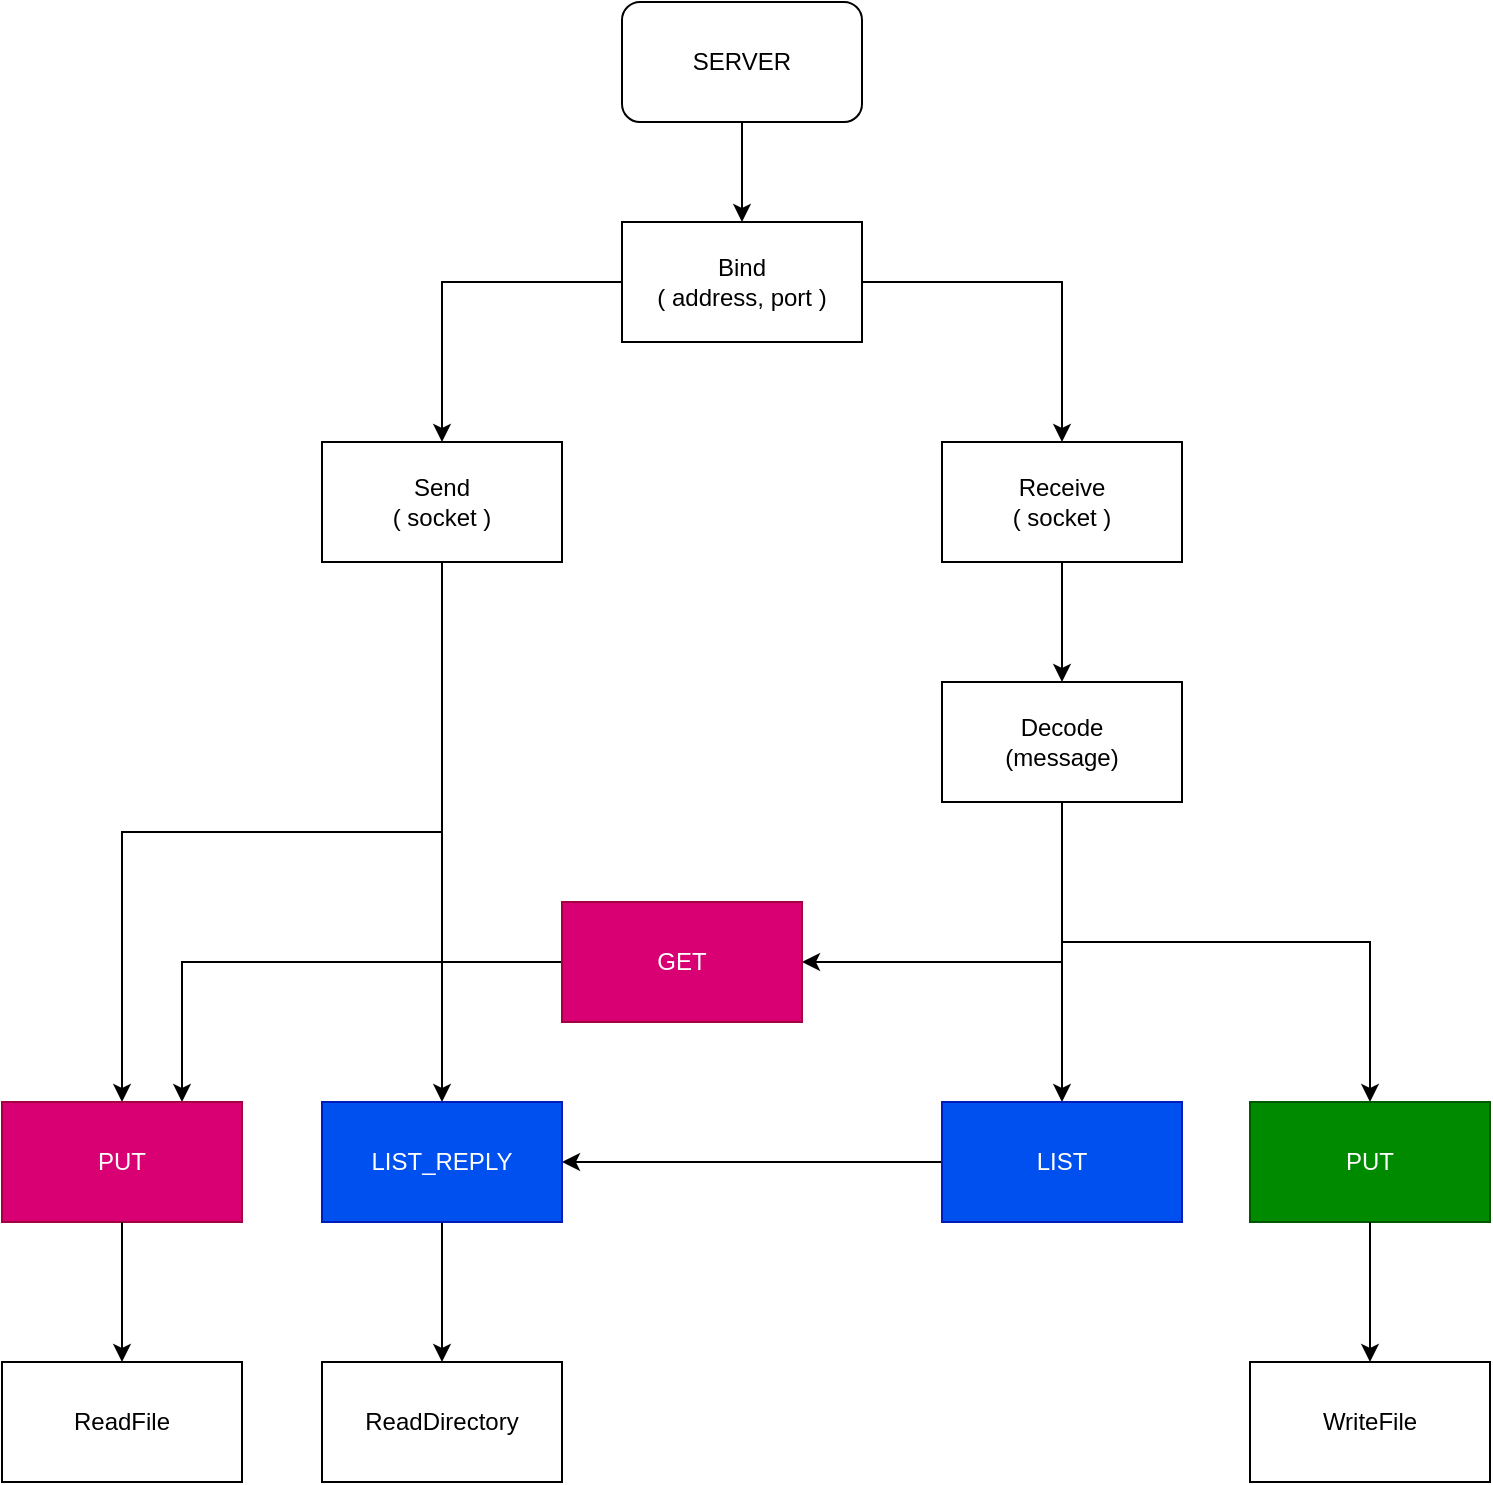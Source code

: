 <mxfile version="19.0.3" type="device" pages="5"><diagram id="BuU-cBM_D8Fx_hjO9XRm" name="Page-1"><mxGraphModel dx="2249" dy="865" grid="1" gridSize="10" guides="1" tooltips="1" connect="1" arrows="1" fold="1" page="1" pageScale="1" pageWidth="827" pageHeight="1169" math="0" shadow="0"><root><mxCell id="0"/><mxCell id="1" parent="0"/><mxCell id="dhkCpb2xkapZG5InoXQy-5" style="edgeStyle=orthogonalEdgeStyle;rounded=0;orthogonalLoop=1;jettySize=auto;html=1;" parent="1" source="dhkCpb2xkapZG5InoXQy-1" target="dhkCpb2xkapZG5InoXQy-3" edge="1"><mxGeometry relative="1" as="geometry"/></mxCell><mxCell id="dhkCpb2xkapZG5InoXQy-1" value="SERVER" style="rounded=1;whiteSpace=wrap;html=1;" parent="1" vertex="1"><mxGeometry x="40" y="140" width="120" height="60" as="geometry"/></mxCell><mxCell id="dhkCpb2xkapZG5InoXQy-6" style="edgeStyle=orthogonalEdgeStyle;rounded=0;orthogonalLoop=1;jettySize=auto;html=1;entryX=0.5;entryY=0;entryDx=0;entryDy=0;" parent="1" source="dhkCpb2xkapZG5InoXQy-3" target="dhkCpb2xkapZG5InoXQy-7" edge="1"><mxGeometry relative="1" as="geometry"><mxPoint x="160" y="370" as="targetPoint"/></mxGeometry></mxCell><mxCell id="dhkCpb2xkapZG5InoXQy-3" value="Bind &lt;br&gt;( address, port )" style="rounded=0;whiteSpace=wrap;html=1;" parent="1" vertex="1"><mxGeometry x="40" y="250" width="120" height="60" as="geometry"/></mxCell><mxCell id="dhkCpb2xkapZG5InoXQy-10" style="edgeStyle=orthogonalEdgeStyle;rounded=0;orthogonalLoop=1;jettySize=auto;html=1;entryX=0.5;entryY=0;entryDx=0;entryDy=0;" parent="1" source="dhkCpb2xkapZG5InoXQy-7" target="dhkCpb2xkapZG5InoXQy-11" edge="1"><mxGeometry relative="1" as="geometry"><mxPoint x="170" y="490" as="targetPoint"/></mxGeometry></mxCell><mxCell id="dhkCpb2xkapZG5InoXQy-7" value="Receive&lt;br style=&quot;color: rgb(0, 0, 0); font-family: Helvetica; font-size: 12px; font-style: normal; font-variant-ligatures: normal; font-variant-caps: normal; font-weight: 400; letter-spacing: normal; orphans: 2; text-align: center; text-indent: 0px; text-transform: none; widows: 2; word-spacing: 0px; -webkit-text-stroke-width: 0px; background-color: rgb(248, 249, 250); text-decoration-thickness: initial; text-decoration-style: initial; text-decoration-color: initial;&quot;&gt;&lt;span style=&quot;color: rgb(0, 0, 0); font-family: Helvetica; font-size: 12px; font-style: normal; font-variant-ligatures: normal; font-variant-caps: normal; font-weight: 400; letter-spacing: normal; orphans: 2; text-align: center; text-indent: 0px; text-transform: none; widows: 2; word-spacing: 0px; -webkit-text-stroke-width: 0px; text-decoration-thickness: initial; text-decoration-style: initial; text-decoration-color: initial; float: none; display: inline !important; background-color: rgb(255, 255, 255);&quot;&gt;( socket )&lt;/span&gt;" style="rounded=0;whiteSpace=wrap;html=1;" parent="1" vertex="1"><mxGeometry x="200" y="360" width="120" height="60" as="geometry"/></mxCell><mxCell id="3qvYg7VqW2cm3RLKxUsQ-35" style="edgeStyle=orthogonalEdgeStyle;rounded=0;orthogonalLoop=1;jettySize=auto;html=1;exitX=0.5;exitY=1;exitDx=0;exitDy=0;entryX=0.5;entryY=0;entryDx=0;entryDy=0;fontSize=18;" parent="1" source="dhkCpb2xkapZG5InoXQy-8" target="3qvYg7VqW2cm3RLKxUsQ-16" edge="1"><mxGeometry relative="1" as="geometry"/></mxCell><mxCell id="8EJd4uBv1CG56-5umMnK-5" style="edgeStyle=orthogonalEdgeStyle;rounded=0;orthogonalLoop=1;jettySize=auto;html=1;exitX=0.5;exitY=1;exitDx=0;exitDy=0;entryX=0.5;entryY=0;entryDx=0;entryDy=0;fontSize=18;" parent="1" source="dhkCpb2xkapZG5InoXQy-8" target="3qvYg7VqW2cm3RLKxUsQ-27" edge="1"><mxGeometry relative="1" as="geometry"/></mxCell><mxCell id="dhkCpb2xkapZG5InoXQy-8" value="Send&lt;br&gt;( socket )" style="rounded=0;whiteSpace=wrap;html=1;" parent="1" vertex="1"><mxGeometry x="-110" y="360" width="120" height="60" as="geometry"/></mxCell><mxCell id="3qvYg7VqW2cm3RLKxUsQ-36" style="edgeStyle=orthogonalEdgeStyle;rounded=0;orthogonalLoop=1;jettySize=auto;html=1;exitX=0.5;exitY=1;exitDx=0;exitDy=0;entryX=0.5;entryY=0;entryDx=0;entryDy=0;fontSize=18;" parent="1" source="dhkCpb2xkapZG5InoXQy-11" target="BtdkM78Gh8jdXP2O0f8N-6" edge="1"><mxGeometry relative="1" as="geometry"><Array as="points"><mxPoint x="260" y="610"/><mxPoint x="414" y="610"/></Array></mxGeometry></mxCell><mxCell id="3qvYg7VqW2cm3RLKxUsQ-37" style="edgeStyle=orthogonalEdgeStyle;rounded=0;orthogonalLoop=1;jettySize=auto;html=1;exitX=0.5;exitY=1;exitDx=0;exitDy=0;entryX=0.5;entryY=0;entryDx=0;entryDy=0;fontSize=18;" parent="1" source="dhkCpb2xkapZG5InoXQy-11" target="dhkCpb2xkapZG5InoXQy-22" edge="1"><mxGeometry relative="1" as="geometry"/></mxCell><mxCell id="8EJd4uBv1CG56-5umMnK-4" style="edgeStyle=orthogonalEdgeStyle;rounded=0;orthogonalLoop=1;jettySize=auto;html=1;exitX=0.5;exitY=1;exitDx=0;exitDy=0;entryX=1;entryY=0.5;entryDx=0;entryDy=0;fontSize=18;" parent="1" source="dhkCpb2xkapZG5InoXQy-11" target="dhkCpb2xkapZG5InoXQy-12" edge="1"><mxGeometry relative="1" as="geometry"/></mxCell><mxCell id="dhkCpb2xkapZG5InoXQy-11" value="Decode&lt;br&gt;(message)" style="rounded=0;whiteSpace=wrap;html=1;" parent="1" vertex="1"><mxGeometry x="200" y="480" width="120" height="60" as="geometry"/></mxCell><mxCell id="3qvYg7VqW2cm3RLKxUsQ-33" style="edgeStyle=orthogonalEdgeStyle;rounded=0;orthogonalLoop=1;jettySize=auto;html=1;exitX=0;exitY=0.5;exitDx=0;exitDy=0;entryX=0.75;entryY=0;entryDx=0;entryDy=0;fontSize=18;" parent="1" source="dhkCpb2xkapZG5InoXQy-12" target="3qvYg7VqW2cm3RLKxUsQ-16" edge="1"><mxGeometry relative="1" as="geometry"/></mxCell><mxCell id="dhkCpb2xkapZG5InoXQy-12" value="GET" style="rounded=0;whiteSpace=wrap;html=1;fillColor=#d80073;fontColor=#ffffff;strokeColor=#A50040;" parent="1" vertex="1"><mxGeometry x="10" y="590" width="120" height="60" as="geometry"/></mxCell><mxCell id="dhkCpb2xkapZG5InoXQy-17" value="WriteFile" style="rounded=0;whiteSpace=wrap;html=1;" parent="1" vertex="1"><mxGeometry x="354" y="820" width="120" height="60" as="geometry"/></mxCell><mxCell id="8EJd4uBv1CG56-5umMnK-6" style="edgeStyle=orthogonalEdgeStyle;rounded=0;orthogonalLoop=1;jettySize=auto;html=1;exitX=0;exitY=0.5;exitDx=0;exitDy=0;entryX=1;entryY=0.5;entryDx=0;entryDy=0;fontSize=18;" parent="1" source="dhkCpb2xkapZG5InoXQy-22" target="3qvYg7VqW2cm3RLKxUsQ-27" edge="1"><mxGeometry relative="1" as="geometry"/></mxCell><mxCell id="dhkCpb2xkapZG5InoXQy-22" value="LIST" style="rounded=0;whiteSpace=wrap;html=1;fillColor=#0050ef;fontColor=#ffffff;strokeColor=#001DBC;" parent="1" vertex="1"><mxGeometry x="200" y="690" width="120" height="60" as="geometry"/></mxCell><mxCell id="BtdkM78Gh8jdXP2O0f8N-1" value="ReadDirectory" style="rounded=0;whiteSpace=wrap;html=1;" parent="1" vertex="1"><mxGeometry x="-110" y="820" width="120" height="60" as="geometry"/></mxCell><mxCell id="BtdkM78Gh8jdXP2O0f8N-6" value="PUT" style="rounded=0;whiteSpace=wrap;html=1;fillColor=#008a00;fontColor=#ffffff;strokeColor=#005700;" parent="1" vertex="1"><mxGeometry x="354" y="690" width="120" height="60" as="geometry"/></mxCell><mxCell id="BtdkM78Gh8jdXP2O0f8N-11" style="edgeStyle=orthogonalEdgeStyle;rounded=0;orthogonalLoop=1;jettySize=auto;html=1;exitX=0.5;exitY=1;exitDx=0;exitDy=0;entryX=0.5;entryY=0;entryDx=0;entryDy=0;" parent="1" source="BtdkM78Gh8jdXP2O0f8N-6" target="dhkCpb2xkapZG5InoXQy-17" edge="1"><mxGeometry relative="1" as="geometry"><mxPoint x="110" y="700" as="sourcePoint"/><mxPoint x="110" y="750" as="targetPoint"/></mxGeometry></mxCell><mxCell id="3qvYg7VqW2cm3RLKxUsQ-15" style="edgeStyle=orthogonalEdgeStyle;rounded=0;orthogonalLoop=1;jettySize=auto;html=1;entryX=0.5;entryY=0;entryDx=0;entryDy=0;exitX=0;exitY=0.5;exitDx=0;exitDy=0;" parent="1" source="dhkCpb2xkapZG5InoXQy-3" target="dhkCpb2xkapZG5InoXQy-8" edge="1"><mxGeometry relative="1" as="geometry"><mxPoint x="100" y="340" as="sourcePoint"/><mxPoint x="20" y="370" as="targetPoint"/></mxGeometry></mxCell><mxCell id="3qvYg7VqW2cm3RLKxUsQ-16" value="PUT" style="rounded=0;whiteSpace=wrap;html=1;fillColor=#d80073;fontColor=#ffffff;strokeColor=#A50040;" parent="1" vertex="1"><mxGeometry x="-270" y="690" width="120" height="60" as="geometry"/></mxCell><mxCell id="3qvYg7VqW2cm3RLKxUsQ-19" style="edgeStyle=orthogonalEdgeStyle;rounded=0;orthogonalLoop=1;jettySize=auto;html=1;entryX=0.5;entryY=0;entryDx=0;entryDy=0;exitX=0.5;exitY=1;exitDx=0;exitDy=0;" parent="1" source="3qvYg7VqW2cm3RLKxUsQ-16" target="3qvYg7VqW2cm3RLKxUsQ-31" edge="1"><mxGeometry relative="1" as="geometry"><mxPoint x="-230" y="765" as="sourcePoint"/><mxPoint x="-230" y="825" as="targetPoint"/></mxGeometry></mxCell><mxCell id="3qvYg7VqW2cm3RLKxUsQ-41" style="edgeStyle=orthogonalEdgeStyle;rounded=0;orthogonalLoop=1;jettySize=auto;html=1;exitX=0.5;exitY=1;exitDx=0;exitDy=0;fontSize=18;entryX=0.5;entryY=0;entryDx=0;entryDy=0;" parent="1" source="3qvYg7VqW2cm3RLKxUsQ-27" target="BtdkM78Gh8jdXP2O0f8N-1" edge="1"><mxGeometry relative="1" as="geometry"><mxPoint x="100" y="890" as="targetPoint"/></mxGeometry></mxCell><mxCell id="3qvYg7VqW2cm3RLKxUsQ-27" value="LIST_REPLY" style="rounded=0;whiteSpace=wrap;html=1;fillColor=#0050ef;fontColor=#ffffff;strokeColor=#001DBC;" parent="1" vertex="1"><mxGeometry x="-110" y="690" width="120" height="60" as="geometry"/></mxCell><mxCell id="3qvYg7VqW2cm3RLKxUsQ-31" value="ReadFile" style="rounded=0;whiteSpace=wrap;html=1;" parent="1" vertex="1"><mxGeometry x="-270" y="820" width="120" height="60" as="geometry"/></mxCell></root></mxGraphModel></diagram><diagram id="25rZAuoAIxtBZkk4-szY" name="Page-2"><mxGraphModel dx="1422" dy="865" grid="1" gridSize="10" guides="1" tooltips="1" connect="1" arrows="1" fold="1" page="1" pageScale="1" pageWidth="850" pageHeight="1100" math="0" shadow="0"><root><mxCell id="0"/><mxCell id="1" parent="0"/><mxCell id="eEY_qvRxDJSRoPZfp88Y-1" style="edgeStyle=orthogonalEdgeStyle;rounded=0;orthogonalLoop=1;jettySize=auto;html=1;exitX=0.5;exitY=1;exitDx=0;exitDy=0;entryX=0.5;entryY=0;entryDx=0;entryDy=0;fontSize=18;" parent="1" source="K_tG0g3kxqQBkTAG37Fz-3" target="K_tG0g3kxqQBkTAG37Fz-7" edge="1"><mxGeometry relative="1" as="geometry"/></mxCell><mxCell id="eEY_qvRxDJSRoPZfp88Y-2" style="edgeStyle=orthogonalEdgeStyle;rounded=0;orthogonalLoop=1;jettySize=auto;html=1;exitX=0.5;exitY=1;exitDx=0;exitDy=0;entryX=0.5;entryY=0;entryDx=0;entryDy=0;fontSize=18;" parent="1" source="K_tG0g3kxqQBkTAG37Fz-3" target="K_tG0g3kxqQBkTAG37Fz-5" edge="1"><mxGeometry relative="1" as="geometry"/></mxCell><mxCell id="K_tG0g3kxqQBkTAG37Fz-3" value="CLIENT" style="rounded=1;whiteSpace=wrap;html=1;" parent="1" vertex="1"><mxGeometry x="590" y="135" width="120" height="60" as="geometry"/></mxCell><mxCell id="K_tG0g3kxqQBkTAG37Fz-4" value="" style="edgeStyle=orthogonalEdgeStyle;rounded=0;orthogonalLoop=1;jettySize=auto;html=1;" parent="1" source="K_tG0g3kxqQBkTAG37Fz-5" target="K_tG0g3kxqQBkTAG37Fz-10" edge="1"><mxGeometry relative="1" as="geometry"/></mxCell><mxCell id="K_tG0g3kxqQBkTAG37Fz-5" value="Receive&lt;br style=&quot;color: rgb(0, 0, 0); font-family: Helvetica; font-size: 12px; font-style: normal; font-variant-ligatures: normal; font-variant-caps: normal; font-weight: 400; letter-spacing: normal; orphans: 2; text-align: center; text-indent: 0px; text-transform: none; widows: 2; word-spacing: 0px; -webkit-text-stroke-width: 0px; background-color: rgb(248, 249, 250); text-decoration-thickness: initial; text-decoration-style: initial; text-decoration-color: initial;&quot;&gt;&lt;span style=&quot;color: rgb(0, 0, 0); font-family: Helvetica; font-size: 12px; font-style: normal; font-variant-ligatures: normal; font-variant-caps: normal; font-weight: 400; letter-spacing: normal; orphans: 2; text-align: center; text-indent: 0px; text-transform: none; widows: 2; word-spacing: 0px; -webkit-text-stroke-width: 0px; background-color: rgb(248, 249, 250); text-decoration-thickness: initial; text-decoration-style: initial; text-decoration-color: initial; float: none; display: inline !important;&quot;&gt;( socket )&lt;/span&gt;" style="rounded=0;whiteSpace=wrap;html=1;" parent="1" vertex="1"><mxGeometry x="820" y="340" width="120" height="60" as="geometry"/></mxCell><mxCell id="eEY_qvRxDJSRoPZfp88Y-5" style="edgeStyle=orthogonalEdgeStyle;rounded=0;orthogonalLoop=1;jettySize=auto;html=1;exitX=0.5;exitY=1;exitDx=0;exitDy=0;entryX=0.5;entryY=0;entryDx=0;entryDy=0;fontSize=18;" parent="1" source="K_tG0g3kxqQBkTAG37Fz-7" target="K_tG0g3kxqQBkTAG37Fz-15" edge="1"><mxGeometry relative="1" as="geometry"/></mxCell><mxCell id="eEY_qvRxDJSRoPZfp88Y-6" style="edgeStyle=orthogonalEdgeStyle;rounded=0;orthogonalLoop=1;jettySize=auto;html=1;exitX=0.5;exitY=1;exitDx=0;exitDy=0;entryX=0.5;entryY=0;entryDx=0;entryDy=0;fontSize=18;" parent="1" source="K_tG0g3kxqQBkTAG37Fz-7" target="K_tG0g3kxqQBkTAG37Fz-16" edge="1"><mxGeometry relative="1" as="geometry"/></mxCell><mxCell id="eEY_qvRxDJSRoPZfp88Y-7" style="edgeStyle=orthogonalEdgeStyle;rounded=0;orthogonalLoop=1;jettySize=auto;html=1;entryX=0.5;entryY=0;entryDx=0;entryDy=0;fontSize=18;" parent="1" source="K_tG0g3kxqQBkTAG37Fz-7" target="K_tG0g3kxqQBkTAG37Fz-23" edge="1"><mxGeometry relative="1" as="geometry"/></mxCell><mxCell id="K_tG0g3kxqQBkTAG37Fz-7" value="Send&lt;br style=&quot;color: rgb(0, 0, 0); font-family: Helvetica; font-size: 12px; font-style: normal; font-variant-ligatures: normal; font-variant-caps: normal; font-weight: 400; letter-spacing: normal; orphans: 2; text-align: center; text-indent: 0px; text-transform: none; widows: 2; word-spacing: 0px; -webkit-text-stroke-width: 0px; background-color: rgb(248, 249, 250); text-decoration-thickness: initial; text-decoration-style: initial; text-decoration-color: initial;&quot;&gt;&lt;span style=&quot;color: rgb(0, 0, 0); font-family: Helvetica; font-size: 12px; font-style: normal; font-variant-ligatures: normal; font-variant-caps: normal; font-weight: 400; letter-spacing: normal; orphans: 2; text-align: center; text-indent: 0px; text-transform: none; widows: 2; word-spacing: 0px; -webkit-text-stroke-width: 0px; background-color: rgb(248, 249, 250); text-decoration-thickness: initial; text-decoration-style: initial; text-decoration-color: initial; float: none; display: inline !important;&quot;&gt;( socket )&lt;/span&gt;" style="rounded=0;whiteSpace=wrap;html=1;" parent="1" vertex="1"><mxGeometry x="425" y="340" width="120" height="60" as="geometry"/></mxCell><mxCell id="K_tG0g3kxqQBkTAG37Fz-8" style="edgeStyle=orthogonalEdgeStyle;rounded=0;orthogonalLoop=1;jettySize=auto;html=1;" parent="1" source="K_tG0g3kxqQBkTAG37Fz-10" target="K_tG0g3kxqQBkTAG37Fz-12" edge="1"><mxGeometry relative="1" as="geometry"/></mxCell><mxCell id="eEY_qvRxDJSRoPZfp88Y-4" style="edgeStyle=orthogonalEdgeStyle;rounded=0;orthogonalLoop=1;jettySize=auto;html=1;entryX=0.5;entryY=0;entryDx=0;entryDy=0;fontSize=18;" parent="1" source="K_tG0g3kxqQBkTAG37Fz-10" target="K_tG0g3kxqQBkTAG37Fz-13" edge="1"><mxGeometry relative="1" as="geometry"/></mxCell><mxCell id="K_tG0g3kxqQBkTAG37Fz-10" value="Decode&lt;br&gt;(message)" style="rounded=0;whiteSpace=wrap;html=1;" parent="1" vertex="1"><mxGeometry x="820" y="460" width="120" height="60" as="geometry"/></mxCell><mxCell id="K_tG0g3kxqQBkTAG37Fz-11" value="Print list" style="rounded=0;whiteSpace=wrap;html=1;" parent="1" vertex="1"><mxGeometry x="710" y="770" width="120" height="60" as="geometry"/></mxCell><mxCell id="K_tG0g3kxqQBkTAG37Fz-12" value="LIST_REPLY" style="rounded=0;whiteSpace=wrap;html=1;fillColor=#0050ef;fontColor=#ffffff;strokeColor=#001DBC;" parent="1" vertex="1"><mxGeometry x="710" y="610" width="120" height="60" as="geometry"/></mxCell><mxCell id="K_tG0g3kxqQBkTAG37Fz-13" value="PUT" style="rounded=0;whiteSpace=wrap;html=1;fillColor=#d80073;fontColor=#ffffff;strokeColor=#A50040;" parent="1" vertex="1"><mxGeometry x="930" y="610" width="120" height="60" as="geometry"/></mxCell><mxCell id="K_tG0g3kxqQBkTAG37Fz-14" value="WriteFile" style="rounded=0;whiteSpace=wrap;html=1;" parent="1" vertex="1"><mxGeometry x="930" y="770" width="120" height="60" as="geometry"/></mxCell><mxCell id="K_tG0g3kxqQBkTAG37Fz-15" value="PUT" style="rounded=0;whiteSpace=wrap;html=1;fillColor=#008a00;fontColor=#ffffff;strokeColor=#005700;" parent="1" vertex="1"><mxGeometry x="220" y="610" width="120" height="60" as="geometry"/></mxCell><mxCell id="K_tG0g3kxqQBkTAG37Fz-16" value="LIST" style="rounded=0;whiteSpace=wrap;html=1;fillColor=#0050ef;fontColor=#ffffff;strokeColor=#001DBC;" parent="1" vertex="1"><mxGeometry x="380" y="610" width="120" height="60" as="geometry"/></mxCell><mxCell id="K_tG0g3kxqQBkTAG37Fz-18" style="edgeStyle=orthogonalEdgeStyle;rounded=0;orthogonalLoop=1;jettySize=auto;html=1;entryX=0.5;entryY=0;entryDx=0;entryDy=0;exitX=0.5;exitY=1;exitDx=0;exitDy=0;" parent="1" source="K_tG0g3kxqQBkTAG37Fz-12" target="K_tG0g3kxqQBkTAG37Fz-11" edge="1"><mxGeometry relative="1" as="geometry"><mxPoint x="821" y="730" as="targetPoint"/><mxPoint x="821" y="635" as="sourcePoint"/></mxGeometry></mxCell><mxCell id="K_tG0g3kxqQBkTAG37Fz-19" style="edgeStyle=orthogonalEdgeStyle;rounded=0;orthogonalLoop=1;jettySize=auto;html=1;entryX=0.5;entryY=0;entryDx=0;entryDy=0;exitX=0.5;exitY=1;exitDx=0;exitDy=0;" parent="1" source="K_tG0g3kxqQBkTAG37Fz-13" target="K_tG0g3kxqQBkTAG37Fz-14" edge="1"><mxGeometry relative="1" as="geometry"><mxPoint x="901" y="435" as="sourcePoint"/><mxPoint x="991" y="585" as="targetPoint"/></mxGeometry></mxCell><mxCell id="K_tG0g3kxqQBkTAG37Fz-20" style="edgeStyle=orthogonalEdgeStyle;rounded=0;orthogonalLoop=1;jettySize=auto;html=1;entryX=0.5;entryY=0;entryDx=0;entryDy=0;exitX=0.5;exitY=1;exitDx=0;exitDy=0;" parent="1" source="K_tG0g3kxqQBkTAG37Fz-15" target="K_tG0g3kxqQBkTAG37Fz-21" edge="1"><mxGeometry relative="1" as="geometry"><mxPoint x="270" y="710" as="sourcePoint"/></mxGeometry></mxCell><mxCell id="K_tG0g3kxqQBkTAG37Fz-21" value="ReadFile" style="rounded=0;whiteSpace=wrap;html=1;" parent="1" vertex="1"><mxGeometry x="220" y="730" width="120" height="60" as="geometry"/></mxCell><mxCell id="K_tG0g3kxqQBkTAG37Fz-23" value="GET" style="rounded=0;whiteSpace=wrap;html=1;fillColor=#d80073;fontColor=#ffffff;strokeColor=#A50040;" parent="1" vertex="1"><mxGeometry x="540" y="610" width="120" height="60" as="geometry"/></mxCell></root></mxGraphModel></diagram><diagram id="f8HDZiyZT-82gv8tZoGl" name="Page-3"><mxGraphModel dx="1422" dy="865" grid="1" gridSize="10" guides="1" tooltips="1" connect="1" arrows="1" fold="1" page="1" pageScale="1" pageWidth="850" pageHeight="1100" math="0" shadow="0"><root><mxCell id="0"/><mxCell id="1" parent="0"/><mxCell id="gasjC0j1pPbfBni0oecs-1" value="&lt;font style=&quot;font-size: 14px;&quot;&gt;&lt;b&gt;CLIENT&lt;/b&gt;&lt;/font&gt;" style="rounded=0;whiteSpace=wrap;html=1;" parent="1" vertex="1"><mxGeometry x="70" y="60" width="120" height="60" as="geometry"/></mxCell><mxCell id="gasjC0j1pPbfBni0oecs-2" value="&lt;font style=&quot;font-size: 14px;&quot;&gt;&lt;b&gt;SERVER&lt;/b&gt;&lt;/font&gt;" style="rounded=0;whiteSpace=wrap;html=1;" parent="1" vertex="1"><mxGeometry x="330" y="60" width="120" height="60" as="geometry"/></mxCell><mxCell id="gasjC0j1pPbfBni0oecs-4" value="" style="rounded=0;whiteSpace=wrap;html=1;" parent="1" vertex="1"><mxGeometry x="120" y="140" width="20" height="150" as="geometry"/></mxCell><mxCell id="gasjC0j1pPbfBni0oecs-5" value="" style="rounded=0;whiteSpace=wrap;html=1;" parent="1" vertex="1"><mxGeometry x="380" y="140" width="20" height="150" as="geometry"/></mxCell><mxCell id="IwDMgELnSfObkNsYtXNu-2" value="" style="endArrow=classic;html=1;rounded=0;fontSize=18;exitX=1;exitY=0.25;exitDx=0;exitDy=0;entryX=0;entryY=0.25;entryDx=0;entryDy=0;" parent="1" source="gasjC0j1pPbfBni0oecs-4" target="gasjC0j1pPbfBni0oecs-5" edge="1"><mxGeometry width="50" height="50" relative="1" as="geometry"><mxPoint x="380" y="390" as="sourcePoint"/><mxPoint x="430" y="340" as="targetPoint"/></mxGeometry></mxCell><mxCell id="IwDMgELnSfObkNsYtXNu-3" value="&lt;b&gt;LIST&lt;br&gt;(checksum)&lt;/b&gt;" style="edgeLabel;html=1;align=center;verticalAlign=middle;resizable=0;points=[];fontSize=18;" parent="IwDMgELnSfObkNsYtXNu-2" vertex="1" connectable="0"><mxGeometry x="-0.175" y="-2" relative="1" as="geometry"><mxPoint x="21" y="1" as="offset"/></mxGeometry></mxCell><mxCell id="IwDMgELnSfObkNsYtXNu-4" value="" style="endArrow=classic;html=1;rounded=0;fontSize=18;entryX=1;entryY=0.75;entryDx=0;entryDy=0;exitX=0;exitY=0.75;exitDx=0;exitDy=0;" parent="1" source="gasjC0j1pPbfBni0oecs-5" target="gasjC0j1pPbfBni0oecs-4" edge="1"><mxGeometry width="50" height="50" relative="1" as="geometry"><mxPoint x="360" y="240" as="sourcePoint"/><mxPoint x="390" y="187.5" as="targetPoint"/></mxGeometry></mxCell><mxCell id="IwDMgELnSfObkNsYtXNu-5" value="&lt;b&gt;LIST_REPLY&lt;br&gt;(checksum)&lt;/b&gt;" style="edgeLabel;html=1;align=center;verticalAlign=middle;resizable=0;points=[];fontSize=18;" parent="IwDMgELnSfObkNsYtXNu-4" vertex="1" connectable="0"><mxGeometry x="-0.175" y="-2" relative="1" as="geometry"><mxPoint x="-21" y="1" as="offset"/></mxGeometry></mxCell></root></mxGraphModel></diagram><diagram id="T0Ku8EcyroMFORP6JeAf" name="Page-4"><mxGraphModel dx="1422" dy="865" grid="1" gridSize="10" guides="1" tooltips="1" connect="1" arrows="1" fold="1" page="1" pageScale="1" pageWidth="850" pageHeight="1100" math="0" shadow="0"><root><mxCell id="0"/><mxCell id="1" parent="0"/><mxCell id="9EEPjqq7Zn3s6NXER0i9-1" value="&lt;font style=&quot;font-size: 14px;&quot;&gt;&lt;b&gt;CLIENT&lt;/b&gt;&lt;/font&gt;" style="rounded=0;whiteSpace=wrap;html=1;" parent="1" vertex="1"><mxGeometry x="235" y="70" width="120" height="60" as="geometry"/></mxCell><mxCell id="9EEPjqq7Zn3s6NXER0i9-2" value="&lt;font style=&quot;font-size: 14px;&quot;&gt;&lt;b&gt;SERVER&lt;/b&gt;&lt;/font&gt;" style="rounded=0;whiteSpace=wrap;html=1;" parent="1" vertex="1"><mxGeometry x="495" y="70" width="120" height="60" as="geometry"/></mxCell><mxCell id="9EEPjqq7Zn3s6NXER0i9-3" value="" style="rounded=0;whiteSpace=wrap;html=1;" parent="1" vertex="1"><mxGeometry x="285" y="150" width="20" height="640" as="geometry"/></mxCell><mxCell id="9EEPjqq7Zn3s6NXER0i9-4" value="" style="rounded=0;whiteSpace=wrap;html=1;" parent="1" vertex="1"><mxGeometry x="545" y="150" width="20" height="640" as="geometry"/></mxCell><mxCell id="9EEPjqq7Zn3s6NXER0i9-5" value="" style="endArrow=classic;html=1;rounded=0;fontSize=18;exitX=1.15;exitY=0.098;exitDx=0;exitDy=0;entryX=0;entryY=0.098;entryDx=0;entryDy=0;exitPerimeter=0;entryPerimeter=0;" parent="1" source="9EEPjqq7Zn3s6NXER0i9-3" target="9EEPjqq7Zn3s6NXER0i9-4" edge="1"><mxGeometry width="50" height="50" relative="1" as="geometry"><mxPoint x="545" y="400" as="sourcePoint"/><mxPoint x="595" y="350" as="targetPoint"/></mxGeometry></mxCell><mxCell id="9EEPjqq7Zn3s6NXER0i9-6" value="&lt;b&gt;GET &lt;/b&gt;&lt;i&gt;&lt;b&gt;file&lt;/b&gt;&lt;/i&gt;&lt;br&gt;&lt;b&gt;(checksum)&lt;/b&gt;" style="edgeLabel;html=1;align=center;verticalAlign=middle;resizable=0;points=[];fontSize=18;" parent="9EEPjqq7Zn3s6NXER0i9-5" vertex="1" connectable="0"><mxGeometry x="-0.175" y="-2" relative="1" as="geometry"><mxPoint x="21" y="1" as="offset"/></mxGeometry></mxCell><mxCell id="9EEPjqq7Zn3s6NXER0i9-9" value="" style="endArrow=classic;html=1;rounded=0;fontSize=18;exitX=-0.1;exitY=0.205;exitDx=0;exitDy=0;entryX=1.05;entryY=0.203;entryDx=0;entryDy=0;entryPerimeter=0;exitPerimeter=0;" parent="1" source="9EEPjqq7Zn3s6NXER0i9-4" target="9EEPjqq7Zn3s6NXER0i9-3" edge="1"><mxGeometry width="50" height="50" relative="1" as="geometry"><mxPoint x="318" y="211.94" as="sourcePoint"/><mxPoint x="555" y="211.94" as="targetPoint"/></mxGeometry></mxCell><mxCell id="9EEPjqq7Zn3s6NXER0i9-10" value="&lt;b&gt;PUT block 1&lt;br&gt;&lt;/b&gt;&lt;b&gt;(checksum)&lt;/b&gt;" style="edgeLabel;html=1;align=center;verticalAlign=middle;resizable=0;points=[];fontSize=18;" parent="9EEPjqq7Zn3s6NXER0i9-9" vertex="1" connectable="0"><mxGeometry x="-0.175" y="-2" relative="1" as="geometry"><mxPoint x="-21" y="-3" as="offset"/></mxGeometry></mxCell><mxCell id="9EEPjqq7Zn3s6NXER0i9-12" value="" style="endArrow=classic;html=1;rounded=0;fontSize=18;exitX=1.15;exitY=0.098;exitDx=0;exitDy=0;entryX=0;entryY=0.098;entryDx=0;entryDy=0;exitPerimeter=0;entryPerimeter=0;" parent="1" edge="1"><mxGeometry width="50" height="50" relative="1" as="geometry"><mxPoint x="308" y="320.0" as="sourcePoint"/><mxPoint x="545" y="320.0" as="targetPoint"/></mxGeometry></mxCell><mxCell id="9EEPjqq7Zn3s6NXER0i9-13" value="&lt;b&gt;OK&lt;br&gt;(checksum)&lt;/b&gt;" style="edgeLabel;html=1;align=center;verticalAlign=middle;resizable=0;points=[];fontSize=18;" parent="9EEPjqq7Zn3s6NXER0i9-12" vertex="1" connectable="0"><mxGeometry x="-0.175" y="-2" relative="1" as="geometry"><mxPoint x="21" y="1" as="offset"/></mxGeometry></mxCell><mxCell id="9EEPjqq7Zn3s6NXER0i9-14" value="" style="endArrow=classic;html=1;rounded=0;fontSize=18;exitX=0;exitY=0.25;exitDx=0;exitDy=0;entryX=1;entryY=0.25;entryDx=0;entryDy=0;" parent="1" edge="1"><mxGeometry width="50" height="50" relative="1" as="geometry"><mxPoint x="545" y="390.0" as="sourcePoint"/><mxPoint x="305" y="390" as="targetPoint"/></mxGeometry></mxCell><mxCell id="9EEPjqq7Zn3s6NXER0i9-15" value="&lt;b&gt;PUT block 2&lt;br&gt;&lt;/b&gt;&lt;b&gt;(checksum)&lt;/b&gt;" style="edgeLabel;html=1;align=center;verticalAlign=middle;resizable=0;points=[];fontSize=18;" parent="9EEPjqq7Zn3s6NXER0i9-14" vertex="1" connectable="0"><mxGeometry x="-0.175" y="-2" relative="1" as="geometry"><mxPoint x="-21" y="1" as="offset"/></mxGeometry></mxCell><mxCell id="9EEPjqq7Zn3s6NXER0i9-16" value="" style="endArrow=classic;html=1;rounded=0;fontSize=18;exitX=1.15;exitY=0.098;exitDx=0;exitDy=0;entryX=0;entryY=0.098;entryDx=0;entryDy=0;exitPerimeter=0;entryPerimeter=0;" parent="1" edge="1"><mxGeometry width="50" height="50" relative="1" as="geometry"><mxPoint x="305" y="450" as="sourcePoint"/><mxPoint x="542" y="450" as="targetPoint"/></mxGeometry></mxCell><mxCell id="9EEPjqq7Zn3s6NXER0i9-17" value="&lt;b&gt;OK&lt;br&gt;(checksum)&lt;/b&gt;" style="edgeLabel;html=1;align=center;verticalAlign=middle;resizable=0;points=[];fontSize=18;" parent="9EEPjqq7Zn3s6NXER0i9-16" vertex="1" connectable="0"><mxGeometry x="-0.175" y="-2" relative="1" as="geometry"><mxPoint x="21" y="1" as="offset"/></mxGeometry></mxCell><mxCell id="9EEPjqq7Zn3s6NXER0i9-18" value="&lt;font style=&quot;font-size: 22px;&quot; color=&quot;#000000&quot;&gt;&lt;b&gt;.&lt;br&gt;.&lt;br&gt;.&lt;/b&gt;&lt;/font&gt;" style="text;html=1;strokeColor=none;fillColor=none;align=center;verticalAlign=middle;whiteSpace=wrap;rounded=0;labelBackgroundColor=#FFFFFF;fontSize=14;" parent="1" vertex="1"><mxGeometry x="395" y="490" width="60" height="60" as="geometry"/></mxCell><mxCell id="9EEPjqq7Zn3s6NXER0i9-19" value="" style="endArrow=classic;html=1;rounded=0;fontSize=18;exitX=0;exitY=0.25;exitDx=0;exitDy=0;entryX=1;entryY=0.25;entryDx=0;entryDy=0;" parent="1" edge="1"><mxGeometry width="50" height="50" relative="1" as="geometry"><mxPoint x="545" y="590.0" as="sourcePoint"/><mxPoint x="305" y="590" as="targetPoint"/></mxGeometry></mxCell><mxCell id="9EEPjqq7Zn3s6NXER0i9-20" value="&lt;b&gt;PUT block n&lt;br&gt;&lt;/b&gt;&lt;b&gt;(checksum)&lt;/b&gt;" style="edgeLabel;html=1;align=center;verticalAlign=middle;resizable=0;points=[];fontSize=18;" parent="9EEPjqq7Zn3s6NXER0i9-19" vertex="1" connectable="0"><mxGeometry x="-0.175" y="-2" relative="1" as="geometry"><mxPoint x="-21" y="1" as="offset"/></mxGeometry></mxCell><mxCell id="9EEPjqq7Zn3s6NXER0i9-21" value="" style="endArrow=classic;html=1;rounded=0;fontSize=18;exitX=1.15;exitY=0.098;exitDx=0;exitDy=0;entryX=0;entryY=0.098;entryDx=0;entryDy=0;exitPerimeter=0;entryPerimeter=0;" parent="1" edge="1"><mxGeometry width="50" height="50" relative="1" as="geometry"><mxPoint x="308" y="640" as="sourcePoint"/><mxPoint x="545" y="640" as="targetPoint"/></mxGeometry></mxCell><mxCell id="9EEPjqq7Zn3s6NXER0i9-22" value="&lt;b&gt;OK&lt;br&gt;(checksum)&lt;/b&gt;" style="edgeLabel;html=1;align=center;verticalAlign=middle;resizable=0;points=[];fontSize=18;" parent="9EEPjqq7Zn3s6NXER0i9-21" vertex="1" connectable="0"><mxGeometry x="-0.175" y="-2" relative="1" as="geometry"><mxPoint x="21" y="1" as="offset"/></mxGeometry></mxCell><mxCell id="9EEPjqq7Zn3s6NXER0i9-24" value="" style="endArrow=classic;html=1;rounded=0;fontSize=18;exitX=0;exitY=0.25;exitDx=0;exitDy=0;entryX=1;entryY=0.25;entryDx=0;entryDy=0;" parent="1" edge="1"><mxGeometry width="50" height="50" relative="1" as="geometry"><mxPoint x="545" y="710.0" as="sourcePoint"/><mxPoint x="305" y="710" as="targetPoint"/></mxGeometry></mxCell><mxCell id="9EEPjqq7Zn3s6NXER0i9-25" value="&lt;b&gt;PUT&lt;br&gt;payload: END_OF_FILE&amp;nbsp;&lt;br&gt;&lt;/b&gt;&lt;b&gt;(checksum)&lt;/b&gt;" style="edgeLabel;html=1;align=center;verticalAlign=middle;resizable=0;points=[];fontSize=18;" parent="9EEPjqq7Zn3s6NXER0i9-24" vertex="1" connectable="0"><mxGeometry x="-0.175" y="-2" relative="1" as="geometry"><mxPoint x="-21" y="1" as="offset"/></mxGeometry></mxCell><mxCell id="j4TF4308QGbx_XivNolu-1" value="" style="endArrow=classic;html=1;rounded=0;fontSize=18;exitX=1.15;exitY=0.098;exitDx=0;exitDy=0;entryX=0;entryY=0.098;entryDx=0;entryDy=0;exitPerimeter=0;entryPerimeter=0;" edge="1" parent="1"><mxGeometry width="50" height="50" relative="1" as="geometry"><mxPoint x="307" y="770" as="sourcePoint"/><mxPoint x="544" y="770" as="targetPoint"/></mxGeometry></mxCell><mxCell id="j4TF4308QGbx_XivNolu-2" value="&lt;b&gt;OK&lt;br&gt;(checksum)&lt;/b&gt;" style="edgeLabel;html=1;align=center;verticalAlign=middle;resizable=0;points=[];fontSize=18;" vertex="1" connectable="0" parent="j4TF4308QGbx_XivNolu-1"><mxGeometry x="-0.175" y="-2" relative="1" as="geometry"><mxPoint x="19" y="-2" as="offset"/></mxGeometry></mxCell></root></mxGraphModel></diagram><diagram id="BXvHJSOUUuBIHH22olx4" name="Page-5"><mxGraphModel dx="1422" dy="865" grid="1" gridSize="10" guides="1" tooltips="1" connect="1" arrows="1" fold="1" page="1" pageScale="1" pageWidth="850" pageHeight="1100" math="0" shadow="0"><root><mxCell id="0"/><mxCell id="1" parent="0"/><mxCell id="KeX1ajuRnypKa5C5DNh5-1" value="&lt;font style=&quot;font-size: 14px;&quot;&gt;&lt;b&gt;CLIENT&lt;/b&gt;&lt;/font&gt;" style="rounded=0;whiteSpace=wrap;html=1;" vertex="1" parent="1"><mxGeometry x="235" y="70" width="120" height="60" as="geometry"/></mxCell><mxCell id="KeX1ajuRnypKa5C5DNh5-2" value="&lt;font style=&quot;font-size: 14px;&quot;&gt;&lt;b&gt;SERVER&lt;/b&gt;&lt;/font&gt;" style="rounded=0;whiteSpace=wrap;html=1;" vertex="1" parent="1"><mxGeometry x="495" y="70" width="120" height="60" as="geometry"/></mxCell><mxCell id="KeX1ajuRnypKa5C5DNh5-3" value="" style="rounded=0;whiteSpace=wrap;html=1;" vertex="1" parent="1"><mxGeometry x="285" y="150" width="20" height="630" as="geometry"/></mxCell><mxCell id="KeX1ajuRnypKa5C5DNh5-4" value="" style="rounded=0;whiteSpace=wrap;html=1;" vertex="1" parent="1"><mxGeometry x="545" y="150" width="20" height="630" as="geometry"/></mxCell><mxCell id="KeX1ajuRnypKa5C5DNh5-5" value="" style="endArrow=classic;html=1;rounded=0;fontSize=18;exitX=1.15;exitY=0.098;exitDx=0;exitDy=0;entryX=0;entryY=0.098;entryDx=0;entryDy=0;exitPerimeter=0;entryPerimeter=0;" edge="1" parent="1" source="KeX1ajuRnypKa5C5DNh5-3" target="KeX1ajuRnypKa5C5DNh5-4"><mxGeometry width="50" height="50" relative="1" as="geometry"><mxPoint x="545" y="400" as="sourcePoint"/><mxPoint x="595" y="350" as="targetPoint"/></mxGeometry></mxCell><mxCell id="KeX1ajuRnypKa5C5DNh5-6" value="&lt;b&gt;PUT&amp;nbsp;&lt;/b&gt;&lt;i&gt;&lt;b&gt;file&lt;/b&gt;&lt;/i&gt;&lt;br&gt;&lt;b&gt;(checksum)&lt;/b&gt;" style="edgeLabel;html=1;align=center;verticalAlign=middle;resizable=0;points=[];fontSize=18;" vertex="1" connectable="0" parent="KeX1ajuRnypKa5C5DNh5-5"><mxGeometry x="-0.175" y="-2" relative="1" as="geometry"><mxPoint x="21" y="1" as="offset"/></mxGeometry></mxCell><mxCell id="KeX1ajuRnypKa5C5DNh5-9" value="" style="endArrow=classic;html=1;rounded=0;fontSize=18;" edge="1" parent="1"><mxGeometry width="50" height="50" relative="1" as="geometry"><mxPoint x="540" y="270" as="sourcePoint"/><mxPoint x="310" y="270" as="targetPoint"/></mxGeometry></mxCell><mxCell id="KeX1ajuRnypKa5C5DNh5-10" value="&lt;b&gt;OK&lt;br&gt;(checksum)&lt;/b&gt;" style="edgeLabel;html=1;align=center;verticalAlign=middle;resizable=0;points=[];fontSize=18;" vertex="1" connectable="0" parent="KeX1ajuRnypKa5C5DNh5-9"><mxGeometry x="-0.175" y="-2" relative="1" as="geometry"><mxPoint x="-20" y="1" as="offset"/></mxGeometry></mxCell><mxCell id="KeX1ajuRnypKa5C5DNh5-15" value="&lt;font style=&quot;font-size: 22px;&quot; color=&quot;#000000&quot;&gt;&lt;b&gt;.&lt;br&gt;.&lt;br&gt;.&lt;/b&gt;&lt;/font&gt;" style="text;html=1;strokeColor=none;fillColor=none;align=center;verticalAlign=middle;whiteSpace=wrap;rounded=0;labelBackgroundColor=#FFFFFF;fontSize=14;" vertex="1" parent="1"><mxGeometry x="395" y="440" width="60" height="60" as="geometry"/></mxCell><mxCell id="KeX1ajuRnypKa5C5DNh5-20" value="" style="endArrow=classic;html=1;rounded=0;fontSize=18;" edge="1" parent="1"><mxGeometry width="50" height="50" relative="1" as="geometry"><mxPoint x="305" y="680" as="sourcePoint"/><mxPoint x="540" y="680" as="targetPoint"/></mxGeometry></mxCell><mxCell id="KeX1ajuRnypKa5C5DNh5-21" value="&lt;b&gt;PUT&lt;br&gt;payload: END_OF_FILE&amp;nbsp;&lt;br&gt;&lt;/b&gt;&lt;b&gt;(checksum)&lt;/b&gt;" style="edgeLabel;html=1;align=center;verticalAlign=middle;resizable=0;points=[];fontSize=18;" vertex="1" connectable="0" parent="KeX1ajuRnypKa5C5DNh5-20"><mxGeometry x="-0.175" y="-2" relative="1" as="geometry"><mxPoint x="20" y="1" as="offset"/></mxGeometry></mxCell><mxCell id="XEoFtaVk8vwJ4bwoNMxy-25" value="" style="group" vertex="1" connectable="0" parent="1"><mxGeometry x="310" y="330" width="230" height="60" as="geometry"/></mxCell><mxCell id="KeX1ajuRnypKa5C5DNh5-7" value="" style="endArrow=classic;html=1;rounded=0;fontSize=18;" edge="1" parent="XEoFtaVk8vwJ4bwoNMxy-25"><mxGeometry width="50" height="50" relative="1" as="geometry"><mxPoint as="sourcePoint"/><mxPoint x="230" as="targetPoint"/></mxGeometry></mxCell><mxCell id="KeX1ajuRnypKa5C5DNh5-8" value="&lt;b&gt;PUT block 1&lt;br&gt;&lt;/b&gt;&lt;b&gt;(checksum)&lt;/b&gt;" style="edgeLabel;html=1;align=center;verticalAlign=middle;resizable=0;points=[];fontSize=18;" vertex="1" connectable="0" parent="KeX1ajuRnypKa5C5DNh5-7"><mxGeometry x="-0.175" y="-2" relative="1" as="geometry"><mxPoint x="20" y="-3" as="offset"/></mxGeometry></mxCell><mxCell id="KeX1ajuRnypKa5C5DNh5-13" value="" style="endArrow=classic;html=1;rounded=0;fontSize=18;" edge="1" parent="XEoFtaVk8vwJ4bwoNMxy-25"><mxGeometry width="50" height="50" relative="1" as="geometry"><mxPoint x="230" y="60" as="sourcePoint"/><mxPoint y="60" as="targetPoint"/></mxGeometry></mxCell><mxCell id="KeX1ajuRnypKa5C5DNh5-14" value="&lt;b&gt;OK&lt;br&gt;(checksum)&lt;/b&gt;" style="edgeLabel;html=1;align=center;verticalAlign=middle;resizable=0;points=[];fontSize=18;" vertex="1" connectable="0" parent="KeX1ajuRnypKa5C5DNh5-13"><mxGeometry x="-0.175" y="-2" relative="1" as="geometry"><mxPoint x="-20" y="1" as="offset"/></mxGeometry></mxCell><mxCell id="XEoFtaVk8vwJ4bwoNMxy-26" value="" style="endArrow=classic;html=1;rounded=0;fontSize=18;" edge="1" parent="1"><mxGeometry width="50" height="50" relative="1" as="geometry"><mxPoint x="310" y="551" as="sourcePoint"/><mxPoint x="540" y="551" as="targetPoint"/></mxGeometry></mxCell><mxCell id="XEoFtaVk8vwJ4bwoNMxy-27" value="&lt;b&gt;PUT block 1&lt;br&gt;&lt;/b&gt;&lt;b&gt;(checksum)&lt;/b&gt;" style="edgeLabel;html=1;align=center;verticalAlign=middle;resizable=0;points=[];fontSize=18;" vertex="1" connectable="0" parent="XEoFtaVk8vwJ4bwoNMxy-26"><mxGeometry x="-0.175" y="-2" relative="1" as="geometry"><mxPoint x="20" y="-3" as="offset"/></mxGeometry></mxCell><mxCell id="XEoFtaVk8vwJ4bwoNMxy-28" value="" style="endArrow=classic;html=1;rounded=0;fontSize=18;" edge="1" parent="1"><mxGeometry width="50" height="50" relative="1" as="geometry"><mxPoint x="540" y="611" as="sourcePoint"/><mxPoint x="310" y="611" as="targetPoint"/></mxGeometry></mxCell><mxCell id="XEoFtaVk8vwJ4bwoNMxy-29" value="&lt;b&gt;OK&lt;br&gt;(checksum)&lt;/b&gt;" style="edgeLabel;html=1;align=center;verticalAlign=middle;resizable=0;points=[];fontSize=18;" vertex="1" connectable="0" parent="XEoFtaVk8vwJ4bwoNMxy-28"><mxGeometry x="-0.175" y="-2" relative="1" as="geometry"><mxPoint x="-20" y="1" as="offset"/></mxGeometry></mxCell><mxCell id="jW-_8TaWK8-IlIGdmM3X-1" value="" style="endArrow=classic;html=1;rounded=0;fontSize=18;" edge="1" parent="1"><mxGeometry width="50" height="50" relative="1" as="geometry"><mxPoint x="540" y="750" as="sourcePoint"/><mxPoint x="310" y="750" as="targetPoint"/></mxGeometry></mxCell><mxCell id="jW-_8TaWK8-IlIGdmM3X-2" value="&lt;b&gt;OK&lt;br&gt;(checksum)&lt;/b&gt;" style="edgeLabel;html=1;align=center;verticalAlign=middle;resizable=0;points=[];fontSize=18;" vertex="1" connectable="0" parent="jW-_8TaWK8-IlIGdmM3X-1"><mxGeometry x="-0.175" y="-2" relative="1" as="geometry"><mxPoint x="-20" y="1" as="offset"/></mxGeometry></mxCell></root></mxGraphModel></diagram></mxfile>